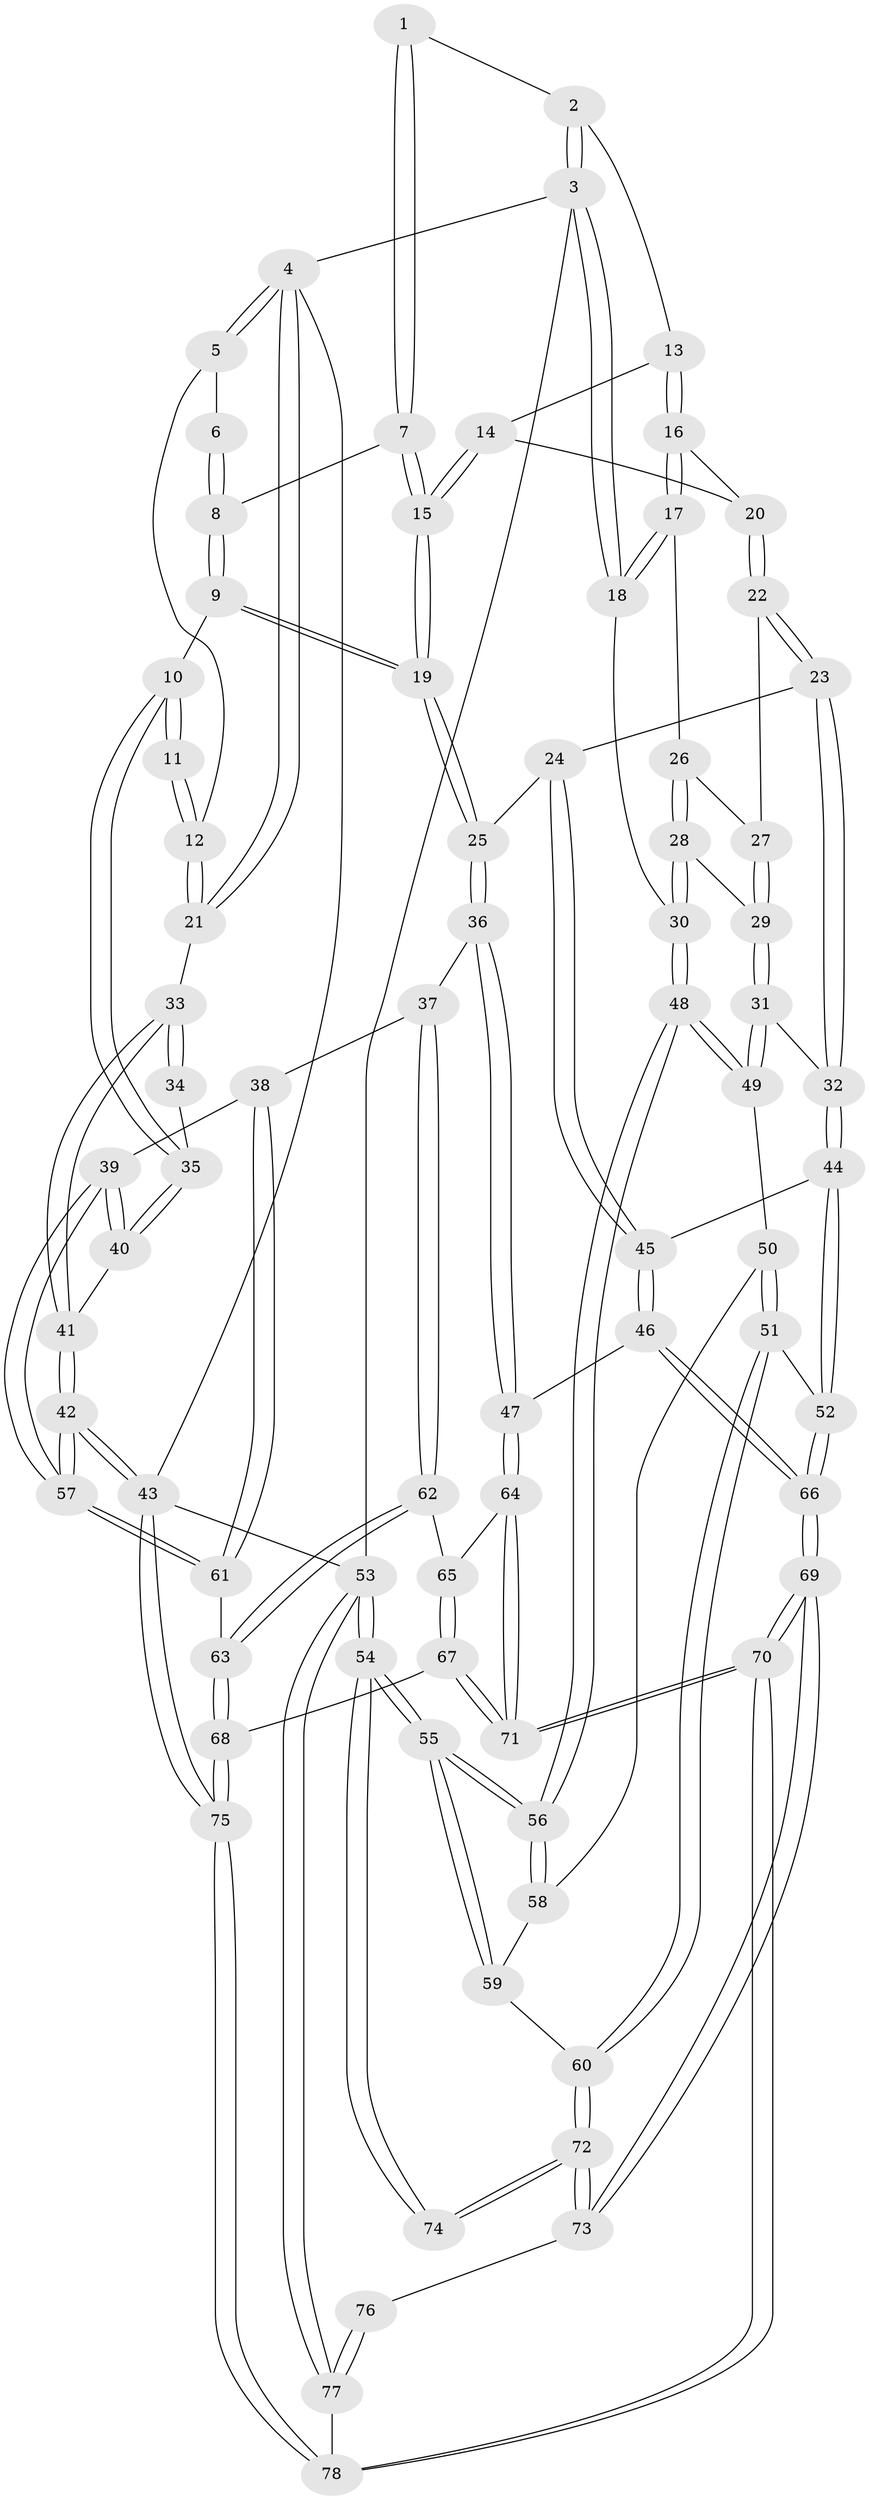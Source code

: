 // coarse degree distribution, {6: 0.0967741935483871, 2: 0.03225806451612903, 5: 0.4838709677419355, 3: 0.1935483870967742, 4: 0.16129032258064516, 7: 0.03225806451612903}
// Generated by graph-tools (version 1.1) at 2025/06/03/04/25 22:06:51]
// undirected, 78 vertices, 192 edges
graph export_dot {
graph [start="1"]
  node [color=gray90,style=filled];
  1 [pos="+0.4571809113323+0"];
  2 [pos="+0.6842866000955073+0"];
  3 [pos="+1+0"];
  4 [pos="+0+0"];
  5 [pos="+0.27903359125109883+0"];
  6 [pos="+0.35408066613657624+0"];
  7 [pos="+0.5050921937758699+0.14225830699358408"];
  8 [pos="+0.4180959623643487+0.11430474037997929"];
  9 [pos="+0.3579424655933478+0.33214522789818524"];
  10 [pos="+0.33287778745021207+0.3276263746363179"];
  11 [pos="+0.30684501188800556+0.3094263883616549"];
  12 [pos="+0.23457918829384933+0.17263248911448592"];
  13 [pos="+0.6861392708904875+0"];
  14 [pos="+0.6087753486083971+0.1733579736292205"];
  15 [pos="+0.5676869433185795+0.19820257400904512"];
  16 [pos="+0.839204092691456+0.1959364072095048"];
  17 [pos="+0.8434576029745566+0.1985479777304871"];
  18 [pos="+1+0"];
  19 [pos="+0.43816643801321914+0.3700620285197034"];
  20 [pos="+0.6838046634993611+0.23216603096157112"];
  21 [pos="+0+0.19195452402613472"];
  22 [pos="+0.7058885613460595+0.3404805100051166"];
  23 [pos="+0.5625711771095334+0.4792287942262212"];
  24 [pos="+0.541589306129703+0.480773778120318"];
  25 [pos="+0.5071361953391732+0.4739036909637699"];
  26 [pos="+0.8597453501976117+0.30711035272203424"];
  27 [pos="+0.7764997626159398+0.3398643924561268"];
  28 [pos="+0.9789004927733945+0.40603379890520025"];
  29 [pos="+0.7884423374007359+0.5544438340110662"];
  30 [pos="+1+0.4173074082286058"];
  31 [pos="+0.7873113491214678+0.5557352132691095"];
  32 [pos="+0.7597680064401756+0.5536505514262382"];
  33 [pos="+0+0.3384048777272517"];
  34 [pos="+0.03858922804885662+0.35319205079673666"];
  35 [pos="+0.19864864234176838+0.5022920380725219"];
  36 [pos="+0.4098032939777266+0.6253192645243181"];
  37 [pos="+0.3539227374311261+0.651805503207437"];
  38 [pos="+0.322684421407004+0.6527115930118611"];
  39 [pos="+0.20315950673545757+0.6379635922295431"];
  40 [pos="+0.17406902144229847+0.5826125001698098"];
  41 [pos="+0+0.49012305303243187"];
  42 [pos="+0+1"];
  43 [pos="+0+1"];
  44 [pos="+0.6688405588465248+0.7265376755119397"];
  45 [pos="+0.6147494862913284+0.6916166727314527"];
  46 [pos="+0.5439068525288171+0.7474452618037789"];
  47 [pos="+0.48919445033622494+0.7453428587036729"];
  48 [pos="+1+0.7450346800340549"];
  49 [pos="+0.8129305500880604+0.598434667813561"];
  50 [pos="+0.8121802898008202+0.6125885177391317"];
  51 [pos="+0.713779563792128+0.761376296762606"];
  52 [pos="+0.6826681844018585+0.7579215485442372"];
  53 [pos="+1+1"];
  54 [pos="+1+1"];
  55 [pos="+1+0.7904568127371754"];
  56 [pos="+1+0.7728807527790122"];
  57 [pos="+0.0385134020774403+0.8906616418227455"];
  58 [pos="+0.8290280386298859+0.7204015799355123"];
  59 [pos="+0.8068657337602281+0.7816313510544701"];
  60 [pos="+0.7919633965717188+0.798163840362298"];
  61 [pos="+0.2474038091413383+0.8628529080634856"];
  62 [pos="+0.3545164366517245+0.7042799551309333"];
  63 [pos="+0.3154375352626903+0.8693902934731128"];
  64 [pos="+0.4852116234515788+0.7743956884555161"];
  65 [pos="+0.39143082105615623+0.7933558674095823"];
  66 [pos="+0.6317367817206923+0.8282961688353043"];
  67 [pos="+0.4179043046129655+0.9010007596776766"];
  68 [pos="+0.36333906708771635+0.8987849974455243"];
  69 [pos="+0.6104052586440596+0.9476258135902115"];
  70 [pos="+0.5646188369292546+1"];
  71 [pos="+0.4731421338774332+0.9157564311108137"];
  72 [pos="+0.7986941880649981+0.8456878728224472"];
  73 [pos="+0.7092467717242782+0.9126211207579148"];
  74 [pos="+0.8688059203657914+0.8977537563294972"];
  75 [pos="+0.07946746779310766+1"];
  76 [pos="+0.7810090144750291+0.9518532504862204"];
  77 [pos="+0.900862187609048+1"];
  78 [pos="+0.5754987698862396+1"];
  1 -- 2;
  1 -- 7;
  1 -- 7;
  2 -- 3;
  2 -- 3;
  2 -- 13;
  3 -- 4;
  3 -- 18;
  3 -- 18;
  3 -- 53;
  4 -- 5;
  4 -- 5;
  4 -- 21;
  4 -- 21;
  4 -- 43;
  5 -- 6;
  5 -- 12;
  6 -- 8;
  6 -- 8;
  7 -- 8;
  7 -- 15;
  7 -- 15;
  8 -- 9;
  8 -- 9;
  9 -- 10;
  9 -- 19;
  9 -- 19;
  10 -- 11;
  10 -- 11;
  10 -- 35;
  10 -- 35;
  11 -- 12;
  11 -- 12;
  12 -- 21;
  12 -- 21;
  13 -- 14;
  13 -- 16;
  13 -- 16;
  14 -- 15;
  14 -- 15;
  14 -- 20;
  15 -- 19;
  15 -- 19;
  16 -- 17;
  16 -- 17;
  16 -- 20;
  17 -- 18;
  17 -- 18;
  17 -- 26;
  18 -- 30;
  19 -- 25;
  19 -- 25;
  20 -- 22;
  20 -- 22;
  21 -- 33;
  22 -- 23;
  22 -- 23;
  22 -- 27;
  23 -- 24;
  23 -- 32;
  23 -- 32;
  24 -- 25;
  24 -- 45;
  24 -- 45;
  25 -- 36;
  25 -- 36;
  26 -- 27;
  26 -- 28;
  26 -- 28;
  27 -- 29;
  27 -- 29;
  28 -- 29;
  28 -- 30;
  28 -- 30;
  29 -- 31;
  29 -- 31;
  30 -- 48;
  30 -- 48;
  31 -- 32;
  31 -- 49;
  31 -- 49;
  32 -- 44;
  32 -- 44;
  33 -- 34;
  33 -- 34;
  33 -- 41;
  33 -- 41;
  34 -- 35;
  35 -- 40;
  35 -- 40;
  36 -- 37;
  36 -- 47;
  36 -- 47;
  37 -- 38;
  37 -- 62;
  37 -- 62;
  38 -- 39;
  38 -- 61;
  38 -- 61;
  39 -- 40;
  39 -- 40;
  39 -- 57;
  39 -- 57;
  40 -- 41;
  41 -- 42;
  41 -- 42;
  42 -- 43;
  42 -- 43;
  42 -- 57;
  42 -- 57;
  43 -- 75;
  43 -- 75;
  43 -- 53;
  44 -- 45;
  44 -- 52;
  44 -- 52;
  45 -- 46;
  45 -- 46;
  46 -- 47;
  46 -- 66;
  46 -- 66;
  47 -- 64;
  47 -- 64;
  48 -- 49;
  48 -- 49;
  48 -- 56;
  48 -- 56;
  49 -- 50;
  50 -- 51;
  50 -- 51;
  50 -- 58;
  51 -- 52;
  51 -- 60;
  51 -- 60;
  52 -- 66;
  52 -- 66;
  53 -- 54;
  53 -- 54;
  53 -- 77;
  53 -- 77;
  54 -- 55;
  54 -- 55;
  54 -- 74;
  54 -- 74;
  55 -- 56;
  55 -- 56;
  55 -- 59;
  55 -- 59;
  56 -- 58;
  56 -- 58;
  57 -- 61;
  57 -- 61;
  58 -- 59;
  59 -- 60;
  60 -- 72;
  60 -- 72;
  61 -- 63;
  62 -- 63;
  62 -- 63;
  62 -- 65;
  63 -- 68;
  63 -- 68;
  64 -- 65;
  64 -- 71;
  64 -- 71;
  65 -- 67;
  65 -- 67;
  66 -- 69;
  66 -- 69;
  67 -- 68;
  67 -- 71;
  67 -- 71;
  68 -- 75;
  68 -- 75;
  69 -- 70;
  69 -- 70;
  69 -- 73;
  69 -- 73;
  70 -- 71;
  70 -- 71;
  70 -- 78;
  70 -- 78;
  72 -- 73;
  72 -- 73;
  72 -- 74;
  72 -- 74;
  73 -- 76;
  75 -- 78;
  75 -- 78;
  76 -- 77;
  76 -- 77;
  77 -- 78;
}
